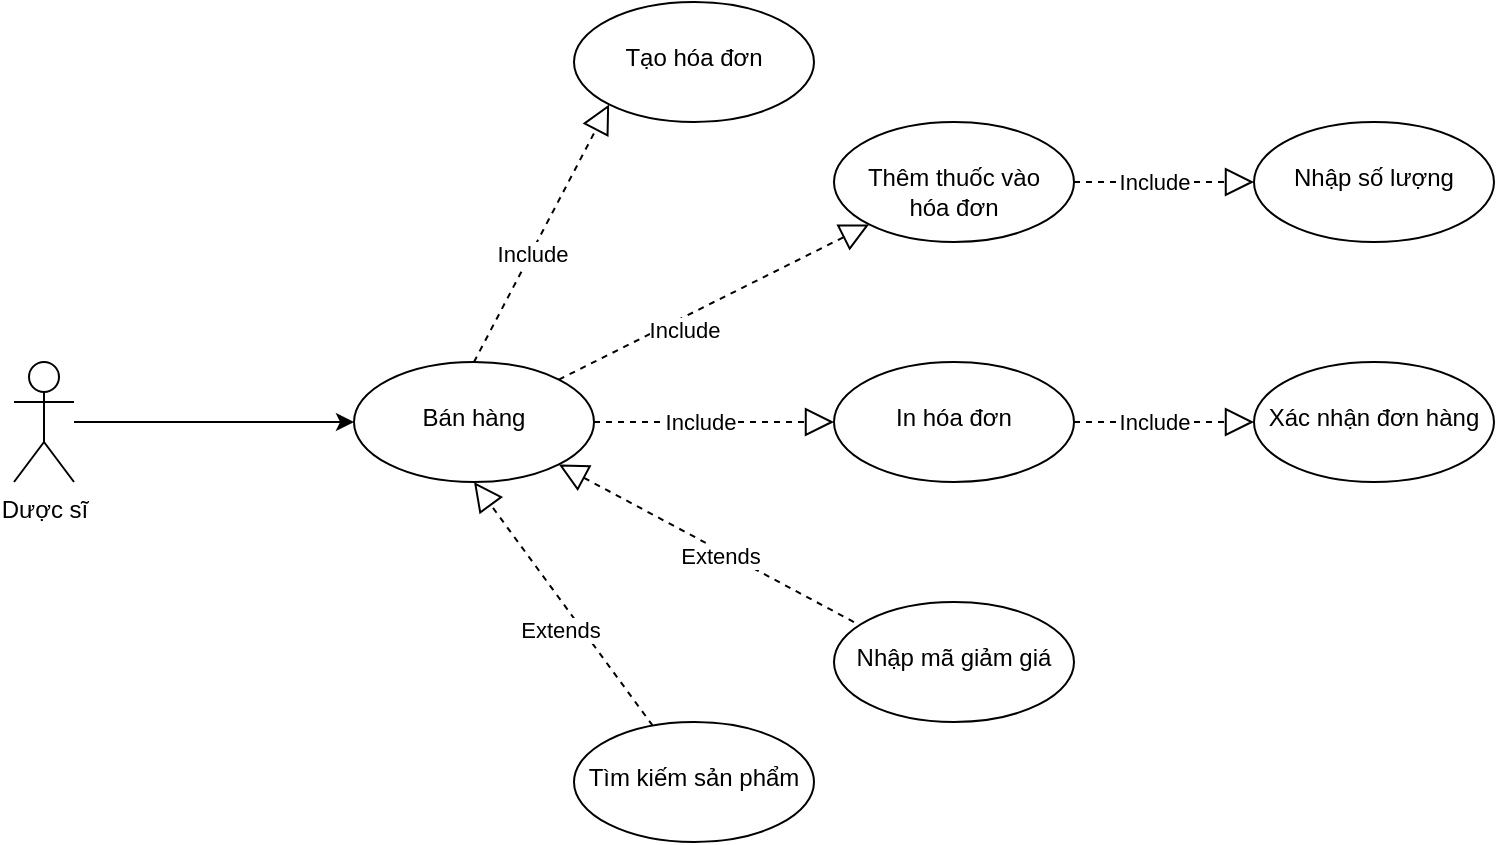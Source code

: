 <mxfile version="16.4.0" type="device"><diagram id="RJ-HAsPHlkFp2Yh89uA8" name="Page-1"><mxGraphModel dx="868" dy="1661" grid="1" gridSize="10" guides="1" tooltips="1" connect="1" arrows="1" fold="1" page="1" pageScale="1" pageWidth="850" pageHeight="1100" math="0" shadow="0"><root><mxCell id="0"/><mxCell id="1" parent="0"/><mxCell id="oiFF8hxOCcSpV1AesCTZ-3" value="" style="edgeStyle=orthogonalEdgeStyle;rounded=0;orthogonalLoop=1;jettySize=auto;html=1;" parent="1" source="oiFF8hxOCcSpV1AesCTZ-1" target="oiFF8hxOCcSpV1AesCTZ-2" edge="1"><mxGeometry relative="1" as="geometry"/></mxCell><mxCell id="oiFF8hxOCcSpV1AesCTZ-1" value="Dược sĩ" style="shape=umlActor;verticalLabelPosition=bottom;verticalAlign=top;html=1;outlineConnect=0;" parent="1" vertex="1"><mxGeometry x="160" y="150" width="30" height="60" as="geometry"/></mxCell><mxCell id="oiFF8hxOCcSpV1AesCTZ-2" value="&lt;br&gt;Bán hàng" style="ellipse;whiteSpace=wrap;html=1;verticalAlign=top;" parent="1" vertex="1"><mxGeometry x="330" y="150" width="120" height="60" as="geometry"/></mxCell><mxCell id="oiFF8hxOCcSpV1AesCTZ-6" value="&lt;br&gt;In hóa đơn" style="ellipse;whiteSpace=wrap;html=1;verticalAlign=top;" parent="1" vertex="1"><mxGeometry x="570" y="150" width="120" height="60" as="geometry"/></mxCell><mxCell id="oiFF8hxOCcSpV1AesCTZ-11" value="" style="endArrow=block;dashed=1;endFill=0;endSize=12;html=1;rounded=0;entryX=0;entryY=0.5;entryDx=0;entryDy=0;exitX=1;exitY=0.5;exitDx=0;exitDy=0;" parent="1" source="oiFF8hxOCcSpV1AesCTZ-2" target="oiFF8hxOCcSpV1AesCTZ-6" edge="1"><mxGeometry width="160" relative="1" as="geometry"><mxPoint x="340" y="290" as="sourcePoint"/><mxPoint x="500" y="290" as="targetPoint"/></mxGeometry></mxCell><mxCell id="oiFF8hxOCcSpV1AesCTZ-12" value="Include" style="edgeLabel;html=1;align=center;verticalAlign=middle;resizable=0;points=[];" parent="oiFF8hxOCcSpV1AesCTZ-11" vertex="1" connectable="0"><mxGeometry x="-0.357" y="3" relative="1" as="geometry"><mxPoint x="14" y="3" as="offset"/></mxGeometry></mxCell><mxCell id="oiFF8hxOCcSpV1AesCTZ-14" value="&lt;br&gt;Tìm kiếm sản phẩm" style="ellipse;whiteSpace=wrap;html=1;verticalAlign=top;" parent="1" vertex="1"><mxGeometry x="440" y="330" width="120" height="60" as="geometry"/></mxCell><mxCell id="oiFF8hxOCcSpV1AesCTZ-15" value="" style="endArrow=block;dashed=1;endFill=0;endSize=12;html=1;rounded=0;entryX=0.5;entryY=1;entryDx=0;entryDy=0;" parent="1" source="oiFF8hxOCcSpV1AesCTZ-14" target="oiFF8hxOCcSpV1AesCTZ-2" edge="1"><mxGeometry width="160" relative="1" as="geometry"><mxPoint x="340" y="290" as="sourcePoint"/><mxPoint x="500" y="290" as="targetPoint"/></mxGeometry></mxCell><mxCell id="oiFF8hxOCcSpV1AesCTZ-16" value="Extends" style="edgeLabel;html=1;align=center;verticalAlign=middle;resizable=0;points=[];" parent="oiFF8hxOCcSpV1AesCTZ-15" vertex="1" connectable="0"><mxGeometry x="-0.314" relative="1" as="geometry"><mxPoint x="-16" y="-6" as="offset"/></mxGeometry></mxCell><mxCell id="LxMXfa1Vn4cF3ZiM9x4u-3" value="&lt;br&gt;Tạo hóa đơn" style="ellipse;whiteSpace=wrap;html=1;verticalAlign=top;" parent="1" vertex="1"><mxGeometry x="440" y="-30" width="120" height="60" as="geometry"/></mxCell><mxCell id="LxMXfa1Vn4cF3ZiM9x4u-4" value="" style="endArrow=block;dashed=1;endFill=0;endSize=12;html=1;rounded=0;entryX=0;entryY=1;entryDx=0;entryDy=0;exitX=0.5;exitY=0;exitDx=0;exitDy=0;" parent="1" source="oiFF8hxOCcSpV1AesCTZ-2" target="LxMXfa1Vn4cF3ZiM9x4u-3" edge="1"><mxGeometry width="160" relative="1" as="geometry"><mxPoint x="460" y="190" as="sourcePoint"/><mxPoint x="510" y="300" as="targetPoint"/></mxGeometry></mxCell><mxCell id="LxMXfa1Vn4cF3ZiM9x4u-5" value="Include" style="edgeLabel;html=1;align=center;verticalAlign=middle;resizable=0;points=[];" parent="LxMXfa1Vn4cF3ZiM9x4u-4" vertex="1" connectable="0"><mxGeometry x="-0.357" y="3" relative="1" as="geometry"><mxPoint x="10" y="-11" as="offset"/></mxGeometry></mxCell><mxCell id="CQp_lNN1ZK6HpZXecSxl-1" value="&lt;br&gt;Thêm thuốc vào&lt;br&gt;hóa đơn" style="ellipse;whiteSpace=wrap;html=1;verticalAlign=top;" parent="1" vertex="1"><mxGeometry x="570" y="30" width="120" height="60" as="geometry"/></mxCell><mxCell id="CQp_lNN1ZK6HpZXecSxl-3" value="" style="endArrow=block;dashed=1;endFill=0;endSize=12;html=1;rounded=0;exitX=1;exitY=0;exitDx=0;exitDy=0;entryX=0;entryY=1;entryDx=0;entryDy=0;" parent="1" source="oiFF8hxOCcSpV1AesCTZ-2" target="CQp_lNN1ZK6HpZXecSxl-1" edge="1"><mxGeometry width="160" relative="1" as="geometry"><mxPoint x="460" y="190" as="sourcePoint"/><mxPoint x="640" y="190" as="targetPoint"/></mxGeometry></mxCell><mxCell id="CQp_lNN1ZK6HpZXecSxl-4" value="Include" style="edgeLabel;html=1;align=center;verticalAlign=middle;resizable=0;points=[];" parent="CQp_lNN1ZK6HpZXecSxl-3" vertex="1" connectable="0"><mxGeometry x="-0.357" y="3" relative="1" as="geometry"><mxPoint x="14" y="3" as="offset"/></mxGeometry></mxCell><mxCell id="CQp_lNN1ZK6HpZXecSxl-5" value="&lt;br&gt;Nhập số lượng" style="ellipse;whiteSpace=wrap;html=1;verticalAlign=top;" parent="1" vertex="1"><mxGeometry x="780" y="30" width="120" height="60" as="geometry"/></mxCell><mxCell id="CQp_lNN1ZK6HpZXecSxl-7" value="" style="endArrow=block;dashed=1;endFill=0;endSize=12;html=1;rounded=0;entryX=0;entryY=0.5;entryDx=0;entryDy=0;exitX=1;exitY=0.5;exitDx=0;exitDy=0;" parent="1" source="CQp_lNN1ZK6HpZXecSxl-1" target="CQp_lNN1ZK6HpZXecSxl-5" edge="1"><mxGeometry width="160" relative="1" as="geometry"><mxPoint x="430" y="130" as="sourcePoint"/><mxPoint x="590" y="130" as="targetPoint"/></mxGeometry></mxCell><mxCell id="CQp_lNN1ZK6HpZXecSxl-8" value="Include" style="edgeLabel;html=1;align=center;verticalAlign=middle;resizable=0;points=[];" parent="CQp_lNN1ZK6HpZXecSxl-7" vertex="1" connectable="0"><mxGeometry x="-0.477" relative="1" as="geometry"><mxPoint x="16" as="offset"/></mxGeometry></mxCell><mxCell id="CQp_lNN1ZK6HpZXecSxl-9" value="&lt;br&gt;Nhập mã giảm giá" style="ellipse;whiteSpace=wrap;html=1;verticalAlign=top;" parent="1" vertex="1"><mxGeometry x="570" y="270" width="120" height="60" as="geometry"/></mxCell><mxCell id="CQp_lNN1ZK6HpZXecSxl-10" value="" style="endArrow=block;dashed=1;endFill=0;endSize=12;html=1;rounded=0;entryX=1;entryY=1;entryDx=0;entryDy=0;exitX=0.083;exitY=0.167;exitDx=0;exitDy=0;exitPerimeter=0;" parent="1" source="CQp_lNN1ZK6HpZXecSxl-9" target="oiFF8hxOCcSpV1AesCTZ-2" edge="1"><mxGeometry width="160" relative="1" as="geometry"><mxPoint x="580" y="250" as="sourcePoint"/><mxPoint x="510" y="180" as="targetPoint"/></mxGeometry></mxCell><mxCell id="CQp_lNN1ZK6HpZXecSxl-11" value="Extends" style="edgeLabel;html=1;align=center;verticalAlign=middle;resizable=0;points=[];" parent="CQp_lNN1ZK6HpZXecSxl-10" vertex="1" connectable="0"><mxGeometry x="-0.314" relative="1" as="geometry"><mxPoint x="-16" y="-6" as="offset"/></mxGeometry></mxCell><mxCell id="CQp_lNN1ZK6HpZXecSxl-12" value="&lt;br&gt;Xác nhận đơn hàng" style="ellipse;whiteSpace=wrap;html=1;verticalAlign=top;" parent="1" vertex="1"><mxGeometry x="780" y="150" width="120" height="60" as="geometry"/></mxCell><mxCell id="CQp_lNN1ZK6HpZXecSxl-13" value="" style="endArrow=block;dashed=1;endFill=0;endSize=12;html=1;rounded=0;entryX=0;entryY=0.5;entryDx=0;entryDy=0;exitX=1;exitY=0.5;exitDx=0;exitDy=0;" parent="1" source="oiFF8hxOCcSpV1AesCTZ-6" target="CQp_lNN1ZK6HpZXecSxl-12" edge="1"><mxGeometry width="160" relative="1" as="geometry"><mxPoint x="700" y="130" as="sourcePoint"/><mxPoint x="790" y="130" as="targetPoint"/></mxGeometry></mxCell><mxCell id="CQp_lNN1ZK6HpZXecSxl-14" value="Include" style="edgeLabel;html=1;align=center;verticalAlign=middle;resizable=0;points=[];" parent="CQp_lNN1ZK6HpZXecSxl-13" vertex="1" connectable="0"><mxGeometry x="-0.477" relative="1" as="geometry"><mxPoint x="16" as="offset"/></mxGeometry></mxCell></root></mxGraphModel></diagram></mxfile>